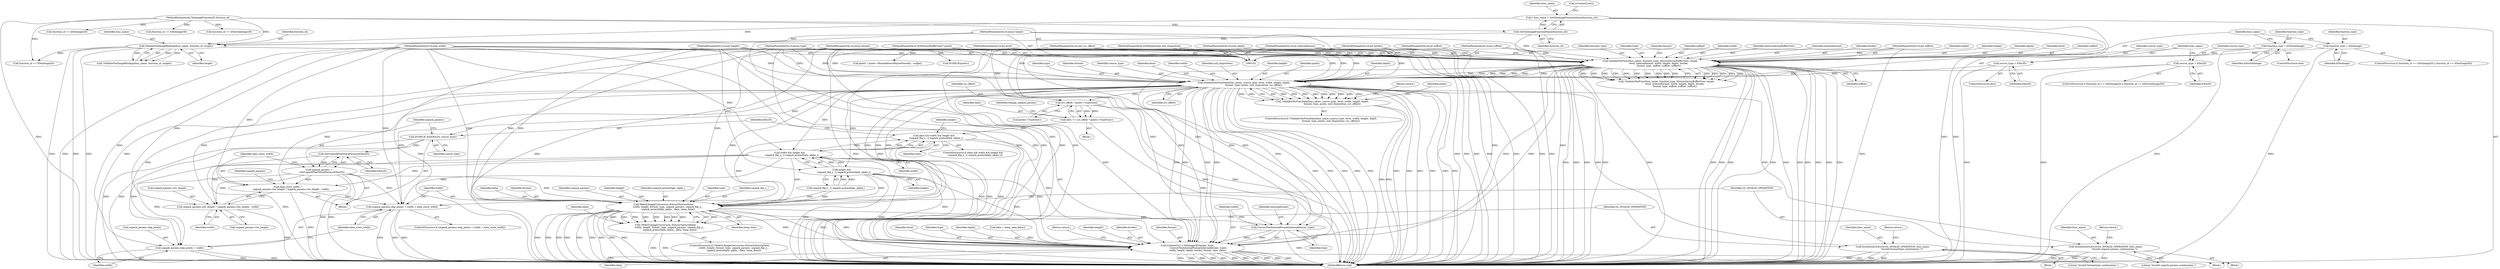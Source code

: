 digraph "0_Chrome_9b99a43fc119a2533a87e2357cad8f603779a7b9_6@pointer" {
"1000188" [label="(Call,ValidateTexFuncData(func_name, source_type, level, width, height, depth,\n                           format, type, pixels, null_disposition, src_offset))"];
"1000153" [label="(Call,ValidateTexFunc(func_name, function_type, kSourceArrayBufferView, target,\n                       level, internalformat, width, height, depth, border,\n                       format, type, xoffset, yoffset, zoffset))"];
"1000130" [label="(Call,ValidateTexImageBinding(func_name, function_id, target))"];
"1000121" [label="(Call,* func_name = GetTexImageFunctionName(function_id))"];
"1000123" [label="(Call,GetTexImageFunctionName(function_id))"];
"1000103" [label="(MethodParameterIn,TexImageFunctionID function_id)"];
"1000104" [label="(MethodParameterIn,GLenum target)"];
"1000148" [label="(Call,function_type = kTexSubImage)"];
"1000144" [label="(Call,function_type = kTexImage)"];
"1000105" [label="(MethodParameterIn,GLint level)"];
"1000106" [label="(MethodParameterIn,GLint internalformat)"];
"1000107" [label="(MethodParameterIn,GLsizei width)"];
"1000108" [label="(MethodParameterIn,GLsizei height)"];
"1000109" [label="(MethodParameterIn,GLsizei depth)"];
"1000110" [label="(MethodParameterIn,GLint border)"];
"1000111" [label="(MethodParameterIn,GLenum format)"];
"1000112" [label="(MethodParameterIn,GLenum type)"];
"1000113" [label="(MethodParameterIn,GLint xoffset)"];
"1000114" [label="(MethodParameterIn,GLint yoffset)"];
"1000115" [label="(MethodParameterIn,GLint zoffset)"];
"1000183" [label="(Call,source_type = kTex3D)"];
"1000179" [label="(Call,source_type = kTex2D)"];
"1000116" [label="(MethodParameterIn,DOMArrayBufferView* pixels)"];
"1000117" [label="(MethodParameterIn,NullDisposition null_disposition)"];
"1000118" [label="(MethodParameterIn,GLuint src_offset)"];
"1000187" [label="(Call,!ValidateTexFuncData(func_name, source_type, level, width, height, depth,\n                           format, type, pixels, null_disposition, src_offset))"];
"1000212" [label="(Call,src_offset * pixels->TypeSize())"];
"1000210" [label="(Call,data += src_offset * pixels->TypeSize())"];
"1000221" [label="(Call,data && width && height &&\n      (unpack_flip_y_ || unpack_premultiply_alpha_))"];
"1000266" [label="(Call,WebGLImageConversion::ExtractTextureData(\n            width, height, format, type, unpack_params, unpack_flip_y_,\n            unpack_premultiply_alpha_, data, temp_data))"];
"1000265" [label="(Call,!WebGLImageConversion::ExtractTextureData(\n            width, height, format, type, unpack_params, unpack_flip_y_,\n            unpack_premultiply_alpha_, data, temp_data))"];
"1000291" [label="(Call,ConvertTexInternalFormat(internalformat, type))"];
"1000288" [label="(Call,ContextGL()->TexImage3D(target, level,\n                             ConvertTexInternalFormat(internalformat, type),\n                            width, height, depth, border, format, type, data))"];
"1000223" [label="(Call,width && height &&\n      (unpack_flip_y_ || unpack_premultiply_alpha_))"];
"1000240" [label="(Call,data_store_width =\n        unpack_params.row_length ? unpack_params.row_length : width)"];
"1000251" [label="(Call,unpack_params.skip_pixels + width > data_store_width)"];
"1000242" [label="(Call,unpack_params.row_length ? unpack_params.row_length : width)"];
"1000252" [label="(Call,unpack_params.skip_pixels + width)"];
"1000225" [label="(Call,height &&\n      (unpack_flip_y_ || unpack_premultiply_alpha_))"];
"1000231" [label="(Call,DCHECK_EQ(kTex2D, source_type))"];
"1000237" [label="(Call,GetUnpackPixelStoreParams(kTex2D))"];
"1000235" [label="(Call,unpack_params =\n        GetUnpackPixelStoreParams(kTex2D))"];
"1000259" [label="(Call,SynthesizeGLError(GL_INVALID_OPERATION, func_name,\n                        \"Invalid unpack params combination.\"))"];
"1000277" [label="(Call,SynthesizeGLError(GL_INVALID_OPERATION, func_name,\n                        \"Invalid format/type combination.\"))"];
"1000241" [label="(Identifier,data_store_width)"];
"1000243" [label="(Call,unpack_params.row_length)"];
"1000112" [label="(MethodParameterIn,GLenum type)"];
"1000231" [label="(Call,DCHECK_EQ(kTex2D, source_type))"];
"1000254" [label="(Identifier,unpack_params)"];
"1000269" [label="(Identifier,format)"];
"1000114" [label="(MethodParameterIn,GLint yoffset)"];
"1000200" [label="(Return,return;)"];
"1000222" [label="(Identifier,data)"];
"1000152" [label="(Call,!ValidateTexFunc(func_name, function_type, kSourceArrayBufferView, target,\n                       level, internalformat, width, height, depth, border,\n                       format, type, xoffset, yoffset, zoffset))"];
"1000256" [label="(Identifier,width)"];
"1000118" [label="(MethodParameterIn,GLuint src_offset)"];
"1000266" [label="(Call,WebGLImageConversion::ExtractTextureData(\n            width, height, format, type, unpack_params, unpack_flip_y_,\n            unpack_premultiply_alpha_, data, temp_data))"];
"1000147" [label="(ControlStructure,else)"];
"1000207" [label="(Block,)"];
"1000108" [label="(MethodParameterIn,GLsizei height)"];
"1000249" [label="(Identifier,width)"];
"1000262" [label="(Literal,\"Invalid unpack params combination.\")"];
"1000225" [label="(Call,height &&\n      (unpack_flip_y_ || unpack_premultiply_alpha_))"];
"1000133" [label="(Identifier,target)"];
"1000283" [label="(Identifier,data)"];
"1000210" [label="(Call,data += src_offset * pixels->TypeSize())"];
"1000171" [label="(ControlStructure,if (function_id == kTexImage2D || function_id == kTexSubImage2D))"];
"1000278" [label="(Identifier,GL_INVALID_OPERATION)"];
"1000199" [label="(Identifier,src_offset)"];
"1000246" [label="(Call,unpack_params.row_length)"];
"1000212" [label="(Call,src_offset * pixels->TypeSize())"];
"1000129" [label="(Call,!ValidateTexImageBinding(func_name, function_id, target))"];
"1000149" [label="(Identifier,function_type)"];
"1000289" [label="(Identifier,target)"];
"1000188" [label="(Call,ValidateTexFuncData(func_name, source_type, level, width, height, depth,\n                           format, type, pixels, null_disposition, src_offset))"];
"1000123" [label="(Call,GetTexImageFunctionName(function_id))"];
"1000157" [label="(Identifier,target)"];
"1000161" [label="(Identifier,height)"];
"1000132" [label="(Identifier,function_id)"];
"1000259" [label="(Call,SynthesizeGLError(GL_INVALID_OPERATION, func_name,\n                        \"Invalid unpack params combination.\"))"];
"1000124" [label="(Identifier,function_id)"];
"1000257" [label="(Identifier,data_store_width)"];
"1000271" [label="(Identifier,unpack_params)"];
"1000146" [label="(Identifier,kTexImage)"];
"1000292" [label="(Identifier,internalformat)"];
"1000275" [label="(Identifier,temp_data)"];
"1000242" [label="(Call,unpack_params.row_length ? unpack_params.row_length : width)"];
"1000176" [label="(Call,function_id == kTexSubImage2D)"];
"1000230" [label="(Block,)"];
"1000280" [label="(Literal,\"Invalid format/type combination.\")"];
"1000195" [label="(Identifier,format)"];
"1000116" [label="(MethodParameterIn,DOMArrayBufferView* pixels)"];
"1000179" [label="(Call,source_type = kTex2D)"];
"1000227" [label="(Call,unpack_flip_y_ || unpack_premultiply_alpha_)"];
"1000180" [label="(Identifier,source_type)"];
"1000144" [label="(Call,function_type = kTexImage)"];
"1000173" [label="(Call,function_id == kTexImage2D)"];
"1000107" [label="(MethodParameterIn,GLsizei width)"];
"1000226" [label="(Identifier,height)"];
"1000131" [label="(Identifier,func_name)"];
"1000264" [label="(ControlStructure,if (!WebGLImageConversion::ExtractTextureData(\n            width, height, format, type, unpack_params, unpack_flip_y_,\n            unpack_premultiply_alpha_, data, temp_data)))"];
"1000190" [label="(Identifier,source_type)"];
"1000261" [label="(Identifier,func_name)"];
"1000138" [label="(Call,function_id == kTexImage2D)"];
"1000162" [label="(Identifier,depth)"];
"1000202" [label="(Identifier,pixels)"];
"1000302" [label="(MethodReturn,void)"];
"1000130" [label="(Call,ValidateTexImageBinding(func_name, function_id, target))"];
"1000184" [label="(Identifier,source_type)"];
"1000291" [label="(Call,ConvertTexInternalFormat(internalformat, type))"];
"1000238" [label="(Identifier,kTex2D)"];
"1000277" [label="(Call,SynthesizeGLError(GL_INVALID_OPERATION, func_name,\n                        \"Invalid format/type combination.\"))"];
"1000117" [label="(MethodParameterIn,NullDisposition null_disposition)"];
"1000141" [label="(Call,function_id == kTexImage3D)"];
"1000250" [label="(ControlStructure,if (unpack_params.skip_pixels + width > data_store_width))"];
"1000268" [label="(Identifier,height)"];
"1000191" [label="(Identifier,level)"];
"1000106" [label="(MethodParameterIn,GLint internalformat)"];
"1000301" [label="(Return,return;)"];
"1000260" [label="(Identifier,GL_INVALID_OPERATION)"];
"1000273" [label="(Identifier,unpack_premultiply_alpha_)"];
"1000288" [label="(Call,ContextGL()->TexImage3D(target, level,\n                             ConvertTexInternalFormat(internalformat, type),\n                            width, height, depth, border, format, type, data))"];
"1000122" [label="(Identifier,func_name)"];
"1000232" [label="(Identifier,kTex2D)"];
"1000183" [label="(Call,source_type = kTex3D)"];
"1000251" [label="(Call,unpack_params.skip_pixels + width > data_store_width)"];
"1000126" [label="(Call,isContextLost())"];
"1000148" [label="(Call,function_type = kTexSubImage)"];
"1000270" [label="(Identifier,type)"];
"1000233" [label="(Identifier,source_type)"];
"1000192" [label="(Identifier,width)"];
"1000213" [label="(Identifier,src_offset)"];
"1000158" [label="(Identifier,level)"];
"1000198" [label="(Identifier,null_disposition)"];
"1000208" [label="(Call,DCHECK(pixels))"];
"1000154" [label="(Identifier,func_name)"];
"1000103" [label="(MethodParameterIn,TexImageFunctionID function_id)"];
"1000186" [label="(ControlStructure,if (!ValidateTexFuncData(func_name, source_type, level, width, height, depth,\n                           format, type, pixels, null_disposition, src_offset)))"];
"1000109" [label="(MethodParameterIn,GLsizei depth)"];
"1000193" [label="(Identifier,height)"];
"1000110" [label="(MethodParameterIn,GLint border)"];
"1000267" [label="(Identifier,width)"];
"1000167" [label="(Identifier,yoffset)"];
"1000153" [label="(Call,ValidateTexFunc(func_name, function_type, kSourceArrayBufferView, target,\n                       level, internalformat, width, height, depth, border,\n                       format, type, xoffset, yoffset, zoffset))"];
"1000121" [label="(Call,* func_name = GetTexImageFunctionName(function_id))"];
"1000295" [label="(Identifier,height)"];
"1000185" [label="(Identifier,kTex3D)"];
"1000265" [label="(Call,!WebGLImageConversion::ExtractTextureData(\n            width, height, format, type, unpack_params, unpack_flip_y_,\n            unpack_premultiply_alpha_, data, temp_data))"];
"1000155" [label="(Identifier,function_type)"];
"1000220" [label="(ControlStructure,if (data && width && height &&\n      (unpack_flip_y_ || unpack_premultiply_alpha_)))"];
"1000201" [label="(Call,pixels ? pixels->BaseAddressMaybeShared() : nullptr)"];
"1000189" [label="(Identifier,func_name)"];
"1000168" [label="(Identifier,zoffset)"];
"1000297" [label="(Identifier,border)"];
"1000182" [label="(ControlStructure,else)"];
"1000272" [label="(Identifier,unpack_flip_y_)"];
"1000298" [label="(Identifier,format)"];
"1000258" [label="(Block,)"];
"1000290" [label="(Identifier,level)"];
"1000165" [label="(Identifier,type)"];
"1000300" [label="(Identifier,data)"];
"1000197" [label="(Identifier,pixels)"];
"1000281" [label="(Return,return;)"];
"1000164" [label="(Identifier,format)"];
"1000276" [label="(Block,)"];
"1000299" [label="(Identifier,type)"];
"1000223" [label="(Call,width && height &&\n      (unpack_flip_y_ || unpack_premultiply_alpha_))"];
"1000237" [label="(Call,GetUnpackPixelStoreParams(kTex2D))"];
"1000113" [label="(MethodParameterIn,GLint xoffset)"];
"1000235" [label="(Call,unpack_params =\n        GetUnpackPixelStoreParams(kTex2D))"];
"1000296" [label="(Identifier,depth)"];
"1000145" [label="(Identifier,function_type)"];
"1000263" [label="(Return,return;)"];
"1000194" [label="(Identifier,depth)"];
"1000274" [label="(Identifier,data)"];
"1000166" [label="(Identifier,xoffset)"];
"1000214" [label="(Call,pixels->TypeSize())"];
"1000218" [label="(Identifier,change_unpack_params)"];
"1000111" [label="(MethodParameterIn,GLenum format)"];
"1000293" [label="(Identifier,type)"];
"1000160" [label="(Identifier,width)"];
"1000187" [label="(Call,!ValidateTexFuncData(func_name, source_type, level, width, height, depth,\n                           format, type, pixels, null_disposition, src_offset))"];
"1000252" [label="(Call,unpack_params.skip_pixels + width)"];
"1000279" [label="(Identifier,func_name)"];
"1000224" [label="(Identifier,width)"];
"1000221" [label="(Call,data && width && height &&\n      (unpack_flip_y_ || unpack_premultiply_alpha_))"];
"1000294" [label="(Identifier,width)"];
"1000181" [label="(Identifier,kTex2D)"];
"1000150" [label="(Identifier,kTexSubImage)"];
"1000136" [label="(ControlStructure,if (function_id == kTexImage2D || function_id == kTexImage3D))"];
"1000253" [label="(Call,unpack_params.skip_pixels)"];
"1000236" [label="(Identifier,unpack_params)"];
"1000115" [label="(MethodParameterIn,GLint zoffset)"];
"1000240" [label="(Call,data_store_width =\n        unpack_params.row_length ? unpack_params.row_length : width)"];
"1000105" [label="(MethodParameterIn,GLint level)"];
"1000282" [label="(Call,data = temp_data.data())"];
"1000104" [label="(MethodParameterIn,GLenum target)"];
"1000156" [label="(Identifier,kSourceArrayBufferView)"];
"1000196" [label="(Identifier,type)"];
"1000159" [label="(Identifier,internalformat)"];
"1000119" [label="(Block,)"];
"1000211" [label="(Identifier,data)"];
"1000163" [label="(Identifier,border)"];
"1000188" -> "1000187"  [label="AST: "];
"1000188" -> "1000199"  [label="CFG: "];
"1000189" -> "1000188"  [label="AST: "];
"1000190" -> "1000188"  [label="AST: "];
"1000191" -> "1000188"  [label="AST: "];
"1000192" -> "1000188"  [label="AST: "];
"1000193" -> "1000188"  [label="AST: "];
"1000194" -> "1000188"  [label="AST: "];
"1000195" -> "1000188"  [label="AST: "];
"1000196" -> "1000188"  [label="AST: "];
"1000197" -> "1000188"  [label="AST: "];
"1000198" -> "1000188"  [label="AST: "];
"1000199" -> "1000188"  [label="AST: "];
"1000187" -> "1000188"  [label="CFG: "];
"1000188" -> "1000302"  [label="DDG: "];
"1000188" -> "1000302"  [label="DDG: "];
"1000188" -> "1000302"  [label="DDG: "];
"1000188" -> "1000302"  [label="DDG: "];
"1000188" -> "1000302"  [label="DDG: "];
"1000188" -> "1000302"  [label="DDG: "];
"1000188" -> "1000302"  [label="DDG: "];
"1000188" -> "1000302"  [label="DDG: "];
"1000188" -> "1000302"  [label="DDG: "];
"1000188" -> "1000302"  [label="DDG: "];
"1000188" -> "1000302"  [label="DDG: "];
"1000188" -> "1000187"  [label="DDG: "];
"1000188" -> "1000187"  [label="DDG: "];
"1000188" -> "1000187"  [label="DDG: "];
"1000188" -> "1000187"  [label="DDG: "];
"1000188" -> "1000187"  [label="DDG: "];
"1000188" -> "1000187"  [label="DDG: "];
"1000188" -> "1000187"  [label="DDG: "];
"1000188" -> "1000187"  [label="DDG: "];
"1000188" -> "1000187"  [label="DDG: "];
"1000188" -> "1000187"  [label="DDG: "];
"1000188" -> "1000187"  [label="DDG: "];
"1000153" -> "1000188"  [label="DDG: "];
"1000153" -> "1000188"  [label="DDG: "];
"1000153" -> "1000188"  [label="DDG: "];
"1000153" -> "1000188"  [label="DDG: "];
"1000153" -> "1000188"  [label="DDG: "];
"1000153" -> "1000188"  [label="DDG: "];
"1000153" -> "1000188"  [label="DDG: "];
"1000183" -> "1000188"  [label="DDG: "];
"1000179" -> "1000188"  [label="DDG: "];
"1000105" -> "1000188"  [label="DDG: "];
"1000107" -> "1000188"  [label="DDG: "];
"1000108" -> "1000188"  [label="DDG: "];
"1000109" -> "1000188"  [label="DDG: "];
"1000111" -> "1000188"  [label="DDG: "];
"1000112" -> "1000188"  [label="DDG: "];
"1000116" -> "1000188"  [label="DDG: "];
"1000117" -> "1000188"  [label="DDG: "];
"1000118" -> "1000188"  [label="DDG: "];
"1000188" -> "1000212"  [label="DDG: "];
"1000188" -> "1000223"  [label="DDG: "];
"1000188" -> "1000225"  [label="DDG: "];
"1000188" -> "1000231"  [label="DDG: "];
"1000188" -> "1000240"  [label="DDG: "];
"1000188" -> "1000242"  [label="DDG: "];
"1000188" -> "1000251"  [label="DDG: "];
"1000188" -> "1000252"  [label="DDG: "];
"1000188" -> "1000259"  [label="DDG: "];
"1000188" -> "1000266"  [label="DDG: "];
"1000188" -> "1000266"  [label="DDG: "];
"1000188" -> "1000266"  [label="DDG: "];
"1000188" -> "1000266"  [label="DDG: "];
"1000188" -> "1000277"  [label="DDG: "];
"1000188" -> "1000288"  [label="DDG: "];
"1000188" -> "1000288"  [label="DDG: "];
"1000188" -> "1000288"  [label="DDG: "];
"1000188" -> "1000288"  [label="DDG: "];
"1000188" -> "1000288"  [label="DDG: "];
"1000188" -> "1000291"  [label="DDG: "];
"1000153" -> "1000152"  [label="AST: "];
"1000153" -> "1000168"  [label="CFG: "];
"1000154" -> "1000153"  [label="AST: "];
"1000155" -> "1000153"  [label="AST: "];
"1000156" -> "1000153"  [label="AST: "];
"1000157" -> "1000153"  [label="AST: "];
"1000158" -> "1000153"  [label="AST: "];
"1000159" -> "1000153"  [label="AST: "];
"1000160" -> "1000153"  [label="AST: "];
"1000161" -> "1000153"  [label="AST: "];
"1000162" -> "1000153"  [label="AST: "];
"1000163" -> "1000153"  [label="AST: "];
"1000164" -> "1000153"  [label="AST: "];
"1000165" -> "1000153"  [label="AST: "];
"1000166" -> "1000153"  [label="AST: "];
"1000167" -> "1000153"  [label="AST: "];
"1000168" -> "1000153"  [label="AST: "];
"1000152" -> "1000153"  [label="CFG: "];
"1000153" -> "1000302"  [label="DDG: "];
"1000153" -> "1000302"  [label="DDG: "];
"1000153" -> "1000302"  [label="DDG: "];
"1000153" -> "1000302"  [label="DDG: "];
"1000153" -> "1000302"  [label="DDG: "];
"1000153" -> "1000302"  [label="DDG: "];
"1000153" -> "1000302"  [label="DDG: "];
"1000153" -> "1000302"  [label="DDG: "];
"1000153" -> "1000302"  [label="DDG: "];
"1000153" -> "1000302"  [label="DDG: "];
"1000153" -> "1000302"  [label="DDG: "];
"1000153" -> "1000302"  [label="DDG: "];
"1000153" -> "1000302"  [label="DDG: "];
"1000153" -> "1000302"  [label="DDG: "];
"1000153" -> "1000302"  [label="DDG: "];
"1000153" -> "1000152"  [label="DDG: "];
"1000153" -> "1000152"  [label="DDG: "];
"1000153" -> "1000152"  [label="DDG: "];
"1000153" -> "1000152"  [label="DDG: "];
"1000153" -> "1000152"  [label="DDG: "];
"1000153" -> "1000152"  [label="DDG: "];
"1000153" -> "1000152"  [label="DDG: "];
"1000153" -> "1000152"  [label="DDG: "];
"1000153" -> "1000152"  [label="DDG: "];
"1000153" -> "1000152"  [label="DDG: "];
"1000153" -> "1000152"  [label="DDG: "];
"1000153" -> "1000152"  [label="DDG: "];
"1000153" -> "1000152"  [label="DDG: "];
"1000153" -> "1000152"  [label="DDG: "];
"1000153" -> "1000152"  [label="DDG: "];
"1000130" -> "1000153"  [label="DDG: "];
"1000130" -> "1000153"  [label="DDG: "];
"1000148" -> "1000153"  [label="DDG: "];
"1000144" -> "1000153"  [label="DDG: "];
"1000104" -> "1000153"  [label="DDG: "];
"1000105" -> "1000153"  [label="DDG: "];
"1000106" -> "1000153"  [label="DDG: "];
"1000107" -> "1000153"  [label="DDG: "];
"1000108" -> "1000153"  [label="DDG: "];
"1000109" -> "1000153"  [label="DDG: "];
"1000110" -> "1000153"  [label="DDG: "];
"1000111" -> "1000153"  [label="DDG: "];
"1000112" -> "1000153"  [label="DDG: "];
"1000113" -> "1000153"  [label="DDG: "];
"1000114" -> "1000153"  [label="DDG: "];
"1000115" -> "1000153"  [label="DDG: "];
"1000153" -> "1000288"  [label="DDG: "];
"1000153" -> "1000288"  [label="DDG: "];
"1000153" -> "1000291"  [label="DDG: "];
"1000130" -> "1000129"  [label="AST: "];
"1000130" -> "1000133"  [label="CFG: "];
"1000131" -> "1000130"  [label="AST: "];
"1000132" -> "1000130"  [label="AST: "];
"1000133" -> "1000130"  [label="AST: "];
"1000129" -> "1000130"  [label="CFG: "];
"1000130" -> "1000302"  [label="DDG: "];
"1000130" -> "1000302"  [label="DDG: "];
"1000130" -> "1000302"  [label="DDG: "];
"1000130" -> "1000129"  [label="DDG: "];
"1000130" -> "1000129"  [label="DDG: "];
"1000130" -> "1000129"  [label="DDG: "];
"1000121" -> "1000130"  [label="DDG: "];
"1000123" -> "1000130"  [label="DDG: "];
"1000103" -> "1000130"  [label="DDG: "];
"1000104" -> "1000130"  [label="DDG: "];
"1000130" -> "1000138"  [label="DDG: "];
"1000121" -> "1000119"  [label="AST: "];
"1000121" -> "1000123"  [label="CFG: "];
"1000122" -> "1000121"  [label="AST: "];
"1000123" -> "1000121"  [label="AST: "];
"1000126" -> "1000121"  [label="CFG: "];
"1000121" -> "1000302"  [label="DDG: "];
"1000121" -> "1000302"  [label="DDG: "];
"1000123" -> "1000121"  [label="DDG: "];
"1000123" -> "1000124"  [label="CFG: "];
"1000124" -> "1000123"  [label="AST: "];
"1000123" -> "1000302"  [label="DDG: "];
"1000103" -> "1000123"  [label="DDG: "];
"1000103" -> "1000102"  [label="AST: "];
"1000103" -> "1000302"  [label="DDG: "];
"1000103" -> "1000138"  [label="DDG: "];
"1000103" -> "1000141"  [label="DDG: "];
"1000103" -> "1000173"  [label="DDG: "];
"1000103" -> "1000176"  [label="DDG: "];
"1000104" -> "1000102"  [label="AST: "];
"1000104" -> "1000302"  [label="DDG: "];
"1000104" -> "1000288"  [label="DDG: "];
"1000148" -> "1000147"  [label="AST: "];
"1000148" -> "1000150"  [label="CFG: "];
"1000149" -> "1000148"  [label="AST: "];
"1000150" -> "1000148"  [label="AST: "];
"1000154" -> "1000148"  [label="CFG: "];
"1000148" -> "1000302"  [label="DDG: "];
"1000144" -> "1000136"  [label="AST: "];
"1000144" -> "1000146"  [label="CFG: "];
"1000145" -> "1000144"  [label="AST: "];
"1000146" -> "1000144"  [label="AST: "];
"1000154" -> "1000144"  [label="CFG: "];
"1000144" -> "1000302"  [label="DDG: "];
"1000105" -> "1000102"  [label="AST: "];
"1000105" -> "1000302"  [label="DDG: "];
"1000105" -> "1000288"  [label="DDG: "];
"1000106" -> "1000102"  [label="AST: "];
"1000106" -> "1000302"  [label="DDG: "];
"1000106" -> "1000291"  [label="DDG: "];
"1000107" -> "1000102"  [label="AST: "];
"1000107" -> "1000302"  [label="DDG: "];
"1000107" -> "1000223"  [label="DDG: "];
"1000107" -> "1000240"  [label="DDG: "];
"1000107" -> "1000242"  [label="DDG: "];
"1000107" -> "1000251"  [label="DDG: "];
"1000107" -> "1000252"  [label="DDG: "];
"1000107" -> "1000266"  [label="DDG: "];
"1000107" -> "1000288"  [label="DDG: "];
"1000108" -> "1000102"  [label="AST: "];
"1000108" -> "1000302"  [label="DDG: "];
"1000108" -> "1000225"  [label="DDG: "];
"1000108" -> "1000266"  [label="DDG: "];
"1000108" -> "1000288"  [label="DDG: "];
"1000109" -> "1000102"  [label="AST: "];
"1000109" -> "1000302"  [label="DDG: "];
"1000109" -> "1000288"  [label="DDG: "];
"1000110" -> "1000102"  [label="AST: "];
"1000110" -> "1000302"  [label="DDG: "];
"1000110" -> "1000288"  [label="DDG: "];
"1000111" -> "1000102"  [label="AST: "];
"1000111" -> "1000302"  [label="DDG: "];
"1000111" -> "1000266"  [label="DDG: "];
"1000111" -> "1000288"  [label="DDG: "];
"1000112" -> "1000102"  [label="AST: "];
"1000112" -> "1000302"  [label="DDG: "];
"1000112" -> "1000266"  [label="DDG: "];
"1000112" -> "1000291"  [label="DDG: "];
"1000112" -> "1000288"  [label="DDG: "];
"1000113" -> "1000102"  [label="AST: "];
"1000113" -> "1000302"  [label="DDG: "];
"1000114" -> "1000102"  [label="AST: "];
"1000114" -> "1000302"  [label="DDG: "];
"1000115" -> "1000102"  [label="AST: "];
"1000115" -> "1000302"  [label="DDG: "];
"1000183" -> "1000182"  [label="AST: "];
"1000183" -> "1000185"  [label="CFG: "];
"1000184" -> "1000183"  [label="AST: "];
"1000185" -> "1000183"  [label="AST: "];
"1000189" -> "1000183"  [label="CFG: "];
"1000183" -> "1000302"  [label="DDG: "];
"1000179" -> "1000171"  [label="AST: "];
"1000179" -> "1000181"  [label="CFG: "];
"1000180" -> "1000179"  [label="AST: "];
"1000181" -> "1000179"  [label="AST: "];
"1000189" -> "1000179"  [label="CFG: "];
"1000179" -> "1000302"  [label="DDG: "];
"1000116" -> "1000102"  [label="AST: "];
"1000116" -> "1000302"  [label="DDG: "];
"1000116" -> "1000201"  [label="DDG: "];
"1000116" -> "1000208"  [label="DDG: "];
"1000117" -> "1000102"  [label="AST: "];
"1000117" -> "1000302"  [label="DDG: "];
"1000118" -> "1000102"  [label="AST: "];
"1000118" -> "1000302"  [label="DDG: "];
"1000118" -> "1000212"  [label="DDG: "];
"1000187" -> "1000186"  [label="AST: "];
"1000200" -> "1000187"  [label="CFG: "];
"1000202" -> "1000187"  [label="CFG: "];
"1000187" -> "1000302"  [label="DDG: "];
"1000187" -> "1000302"  [label="DDG: "];
"1000212" -> "1000210"  [label="AST: "];
"1000212" -> "1000214"  [label="CFG: "];
"1000213" -> "1000212"  [label="AST: "];
"1000214" -> "1000212"  [label="AST: "];
"1000210" -> "1000212"  [label="CFG: "];
"1000212" -> "1000302"  [label="DDG: "];
"1000212" -> "1000302"  [label="DDG: "];
"1000212" -> "1000210"  [label="DDG: "];
"1000212" -> "1000210"  [label="DDG: "];
"1000210" -> "1000207"  [label="AST: "];
"1000211" -> "1000210"  [label="AST: "];
"1000218" -> "1000210"  [label="CFG: "];
"1000210" -> "1000302"  [label="DDG: "];
"1000210" -> "1000221"  [label="DDG: "];
"1000221" -> "1000220"  [label="AST: "];
"1000221" -> "1000222"  [label="CFG: "];
"1000221" -> "1000223"  [label="CFG: "];
"1000222" -> "1000221"  [label="AST: "];
"1000223" -> "1000221"  [label="AST: "];
"1000232" -> "1000221"  [label="CFG: "];
"1000289" -> "1000221"  [label="CFG: "];
"1000221" -> "1000302"  [label="DDG: "];
"1000221" -> "1000302"  [label="DDG: "];
"1000221" -> "1000302"  [label="DDG: "];
"1000223" -> "1000221"  [label="DDG: "];
"1000223" -> "1000221"  [label="DDG: "];
"1000221" -> "1000266"  [label="DDG: "];
"1000221" -> "1000288"  [label="DDG: "];
"1000266" -> "1000265"  [label="AST: "];
"1000266" -> "1000275"  [label="CFG: "];
"1000267" -> "1000266"  [label="AST: "];
"1000268" -> "1000266"  [label="AST: "];
"1000269" -> "1000266"  [label="AST: "];
"1000270" -> "1000266"  [label="AST: "];
"1000271" -> "1000266"  [label="AST: "];
"1000272" -> "1000266"  [label="AST: "];
"1000273" -> "1000266"  [label="AST: "];
"1000274" -> "1000266"  [label="AST: "];
"1000275" -> "1000266"  [label="AST: "];
"1000265" -> "1000266"  [label="CFG: "];
"1000266" -> "1000302"  [label="DDG: "];
"1000266" -> "1000302"  [label="DDG: "];
"1000266" -> "1000302"  [label="DDG: "];
"1000266" -> "1000302"  [label="DDG: "];
"1000266" -> "1000302"  [label="DDG: "];
"1000266" -> "1000302"  [label="DDG: "];
"1000266" -> "1000302"  [label="DDG: "];
"1000266" -> "1000302"  [label="DDG: "];
"1000266" -> "1000302"  [label="DDG: "];
"1000266" -> "1000265"  [label="DDG: "];
"1000266" -> "1000265"  [label="DDG: "];
"1000266" -> "1000265"  [label="DDG: "];
"1000266" -> "1000265"  [label="DDG: "];
"1000266" -> "1000265"  [label="DDG: "];
"1000266" -> "1000265"  [label="DDG: "];
"1000266" -> "1000265"  [label="DDG: "];
"1000266" -> "1000265"  [label="DDG: "];
"1000266" -> "1000265"  [label="DDG: "];
"1000223" -> "1000266"  [label="DDG: "];
"1000225" -> "1000266"  [label="DDG: "];
"1000235" -> "1000266"  [label="DDG: "];
"1000227" -> "1000266"  [label="DDG: "];
"1000227" -> "1000266"  [label="DDG: "];
"1000266" -> "1000291"  [label="DDG: "];
"1000266" -> "1000288"  [label="DDG: "];
"1000266" -> "1000288"  [label="DDG: "];
"1000266" -> "1000288"  [label="DDG: "];
"1000265" -> "1000264"  [label="AST: "];
"1000278" -> "1000265"  [label="CFG: "];
"1000283" -> "1000265"  [label="CFG: "];
"1000265" -> "1000302"  [label="DDG: "];
"1000265" -> "1000302"  [label="DDG: "];
"1000291" -> "1000288"  [label="AST: "];
"1000291" -> "1000293"  [label="CFG: "];
"1000292" -> "1000291"  [label="AST: "];
"1000293" -> "1000291"  [label="AST: "];
"1000294" -> "1000291"  [label="CFG: "];
"1000291" -> "1000302"  [label="DDG: "];
"1000291" -> "1000288"  [label="DDG: "];
"1000291" -> "1000288"  [label="DDG: "];
"1000288" -> "1000119"  [label="AST: "];
"1000288" -> "1000300"  [label="CFG: "];
"1000289" -> "1000288"  [label="AST: "];
"1000290" -> "1000288"  [label="AST: "];
"1000294" -> "1000288"  [label="AST: "];
"1000295" -> "1000288"  [label="AST: "];
"1000296" -> "1000288"  [label="AST: "];
"1000297" -> "1000288"  [label="AST: "];
"1000298" -> "1000288"  [label="AST: "];
"1000299" -> "1000288"  [label="AST: "];
"1000300" -> "1000288"  [label="AST: "];
"1000301" -> "1000288"  [label="CFG: "];
"1000288" -> "1000302"  [label="DDG: "];
"1000288" -> "1000302"  [label="DDG: "];
"1000288" -> "1000302"  [label="DDG: "];
"1000288" -> "1000302"  [label="DDG: "];
"1000288" -> "1000302"  [label="DDG: "];
"1000288" -> "1000302"  [label="DDG: "];
"1000288" -> "1000302"  [label="DDG: "];
"1000288" -> "1000302"  [label="DDG: "];
"1000288" -> "1000302"  [label="DDG: "];
"1000288" -> "1000302"  [label="DDG: "];
"1000288" -> "1000302"  [label="DDG: "];
"1000223" -> "1000288"  [label="DDG: "];
"1000225" -> "1000288"  [label="DDG: "];
"1000282" -> "1000288"  [label="DDG: "];
"1000223" -> "1000224"  [label="CFG: "];
"1000223" -> "1000225"  [label="CFG: "];
"1000224" -> "1000223"  [label="AST: "];
"1000225" -> "1000223"  [label="AST: "];
"1000223" -> "1000302"  [label="DDG: "];
"1000225" -> "1000223"  [label="DDG: "];
"1000225" -> "1000223"  [label="DDG: "];
"1000223" -> "1000240"  [label="DDG: "];
"1000223" -> "1000242"  [label="DDG: "];
"1000223" -> "1000251"  [label="DDG: "];
"1000223" -> "1000252"  [label="DDG: "];
"1000240" -> "1000230"  [label="AST: "];
"1000240" -> "1000242"  [label="CFG: "];
"1000241" -> "1000240"  [label="AST: "];
"1000242" -> "1000240"  [label="AST: "];
"1000254" -> "1000240"  [label="CFG: "];
"1000240" -> "1000302"  [label="DDG: "];
"1000235" -> "1000240"  [label="DDG: "];
"1000240" -> "1000251"  [label="DDG: "];
"1000251" -> "1000250"  [label="AST: "];
"1000251" -> "1000257"  [label="CFG: "];
"1000252" -> "1000251"  [label="AST: "];
"1000257" -> "1000251"  [label="AST: "];
"1000260" -> "1000251"  [label="CFG: "];
"1000267" -> "1000251"  [label="CFG: "];
"1000251" -> "1000302"  [label="DDG: "];
"1000251" -> "1000302"  [label="DDG: "];
"1000251" -> "1000302"  [label="DDG: "];
"1000235" -> "1000251"  [label="DDG: "];
"1000242" -> "1000246"  [label="CFG: "];
"1000242" -> "1000249"  [label="CFG: "];
"1000243" -> "1000242"  [label="AST: "];
"1000246" -> "1000242"  [label="AST: "];
"1000249" -> "1000242"  [label="AST: "];
"1000242" -> "1000302"  [label="DDG: "];
"1000235" -> "1000242"  [label="DDG: "];
"1000252" -> "1000256"  [label="CFG: "];
"1000253" -> "1000252"  [label="AST: "];
"1000256" -> "1000252"  [label="AST: "];
"1000257" -> "1000252"  [label="CFG: "];
"1000252" -> "1000302"  [label="DDG: "];
"1000252" -> "1000302"  [label="DDG: "];
"1000235" -> "1000252"  [label="DDG: "];
"1000225" -> "1000226"  [label="CFG: "];
"1000225" -> "1000227"  [label="CFG: "];
"1000226" -> "1000225"  [label="AST: "];
"1000227" -> "1000225"  [label="AST: "];
"1000225" -> "1000302"  [label="DDG: "];
"1000225" -> "1000302"  [label="DDG: "];
"1000227" -> "1000225"  [label="DDG: "];
"1000227" -> "1000225"  [label="DDG: "];
"1000231" -> "1000230"  [label="AST: "];
"1000231" -> "1000233"  [label="CFG: "];
"1000232" -> "1000231"  [label="AST: "];
"1000233" -> "1000231"  [label="AST: "];
"1000236" -> "1000231"  [label="CFG: "];
"1000231" -> "1000302"  [label="DDG: "];
"1000231" -> "1000302"  [label="DDG: "];
"1000231" -> "1000237"  [label="DDG: "];
"1000237" -> "1000235"  [label="AST: "];
"1000237" -> "1000238"  [label="CFG: "];
"1000238" -> "1000237"  [label="AST: "];
"1000235" -> "1000237"  [label="CFG: "];
"1000237" -> "1000302"  [label="DDG: "];
"1000237" -> "1000235"  [label="DDG: "];
"1000235" -> "1000230"  [label="AST: "];
"1000236" -> "1000235"  [label="AST: "];
"1000241" -> "1000235"  [label="CFG: "];
"1000235" -> "1000302"  [label="DDG: "];
"1000235" -> "1000302"  [label="DDG: "];
"1000259" -> "1000258"  [label="AST: "];
"1000259" -> "1000262"  [label="CFG: "];
"1000260" -> "1000259"  [label="AST: "];
"1000261" -> "1000259"  [label="AST: "];
"1000262" -> "1000259"  [label="AST: "];
"1000263" -> "1000259"  [label="CFG: "];
"1000259" -> "1000302"  [label="DDG: "];
"1000259" -> "1000302"  [label="DDG: "];
"1000259" -> "1000302"  [label="DDG: "];
"1000277" -> "1000276"  [label="AST: "];
"1000277" -> "1000280"  [label="CFG: "];
"1000278" -> "1000277"  [label="AST: "];
"1000279" -> "1000277"  [label="AST: "];
"1000280" -> "1000277"  [label="AST: "];
"1000281" -> "1000277"  [label="CFG: "];
"1000277" -> "1000302"  [label="DDG: "];
"1000277" -> "1000302"  [label="DDG: "];
"1000277" -> "1000302"  [label="DDG: "];
}
